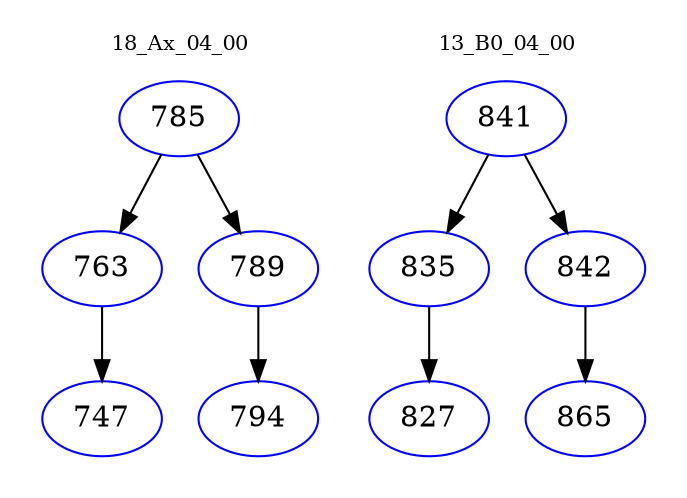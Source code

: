digraph{
subgraph cluster_0 {
color = white
label = "18_Ax_04_00";
fontsize=10;
T0_785 [label="785", color="blue"]
T0_785 -> T0_763 [color="black"]
T0_763 [label="763", color="blue"]
T0_763 -> T0_747 [color="black"]
T0_747 [label="747", color="blue"]
T0_785 -> T0_789 [color="black"]
T0_789 [label="789", color="blue"]
T0_789 -> T0_794 [color="black"]
T0_794 [label="794", color="blue"]
}
subgraph cluster_1 {
color = white
label = "13_B0_04_00";
fontsize=10;
T1_841 [label="841", color="blue"]
T1_841 -> T1_835 [color="black"]
T1_835 [label="835", color="blue"]
T1_835 -> T1_827 [color="black"]
T1_827 [label="827", color="blue"]
T1_841 -> T1_842 [color="black"]
T1_842 [label="842", color="blue"]
T1_842 -> T1_865 [color="black"]
T1_865 [label="865", color="blue"]
}
}
